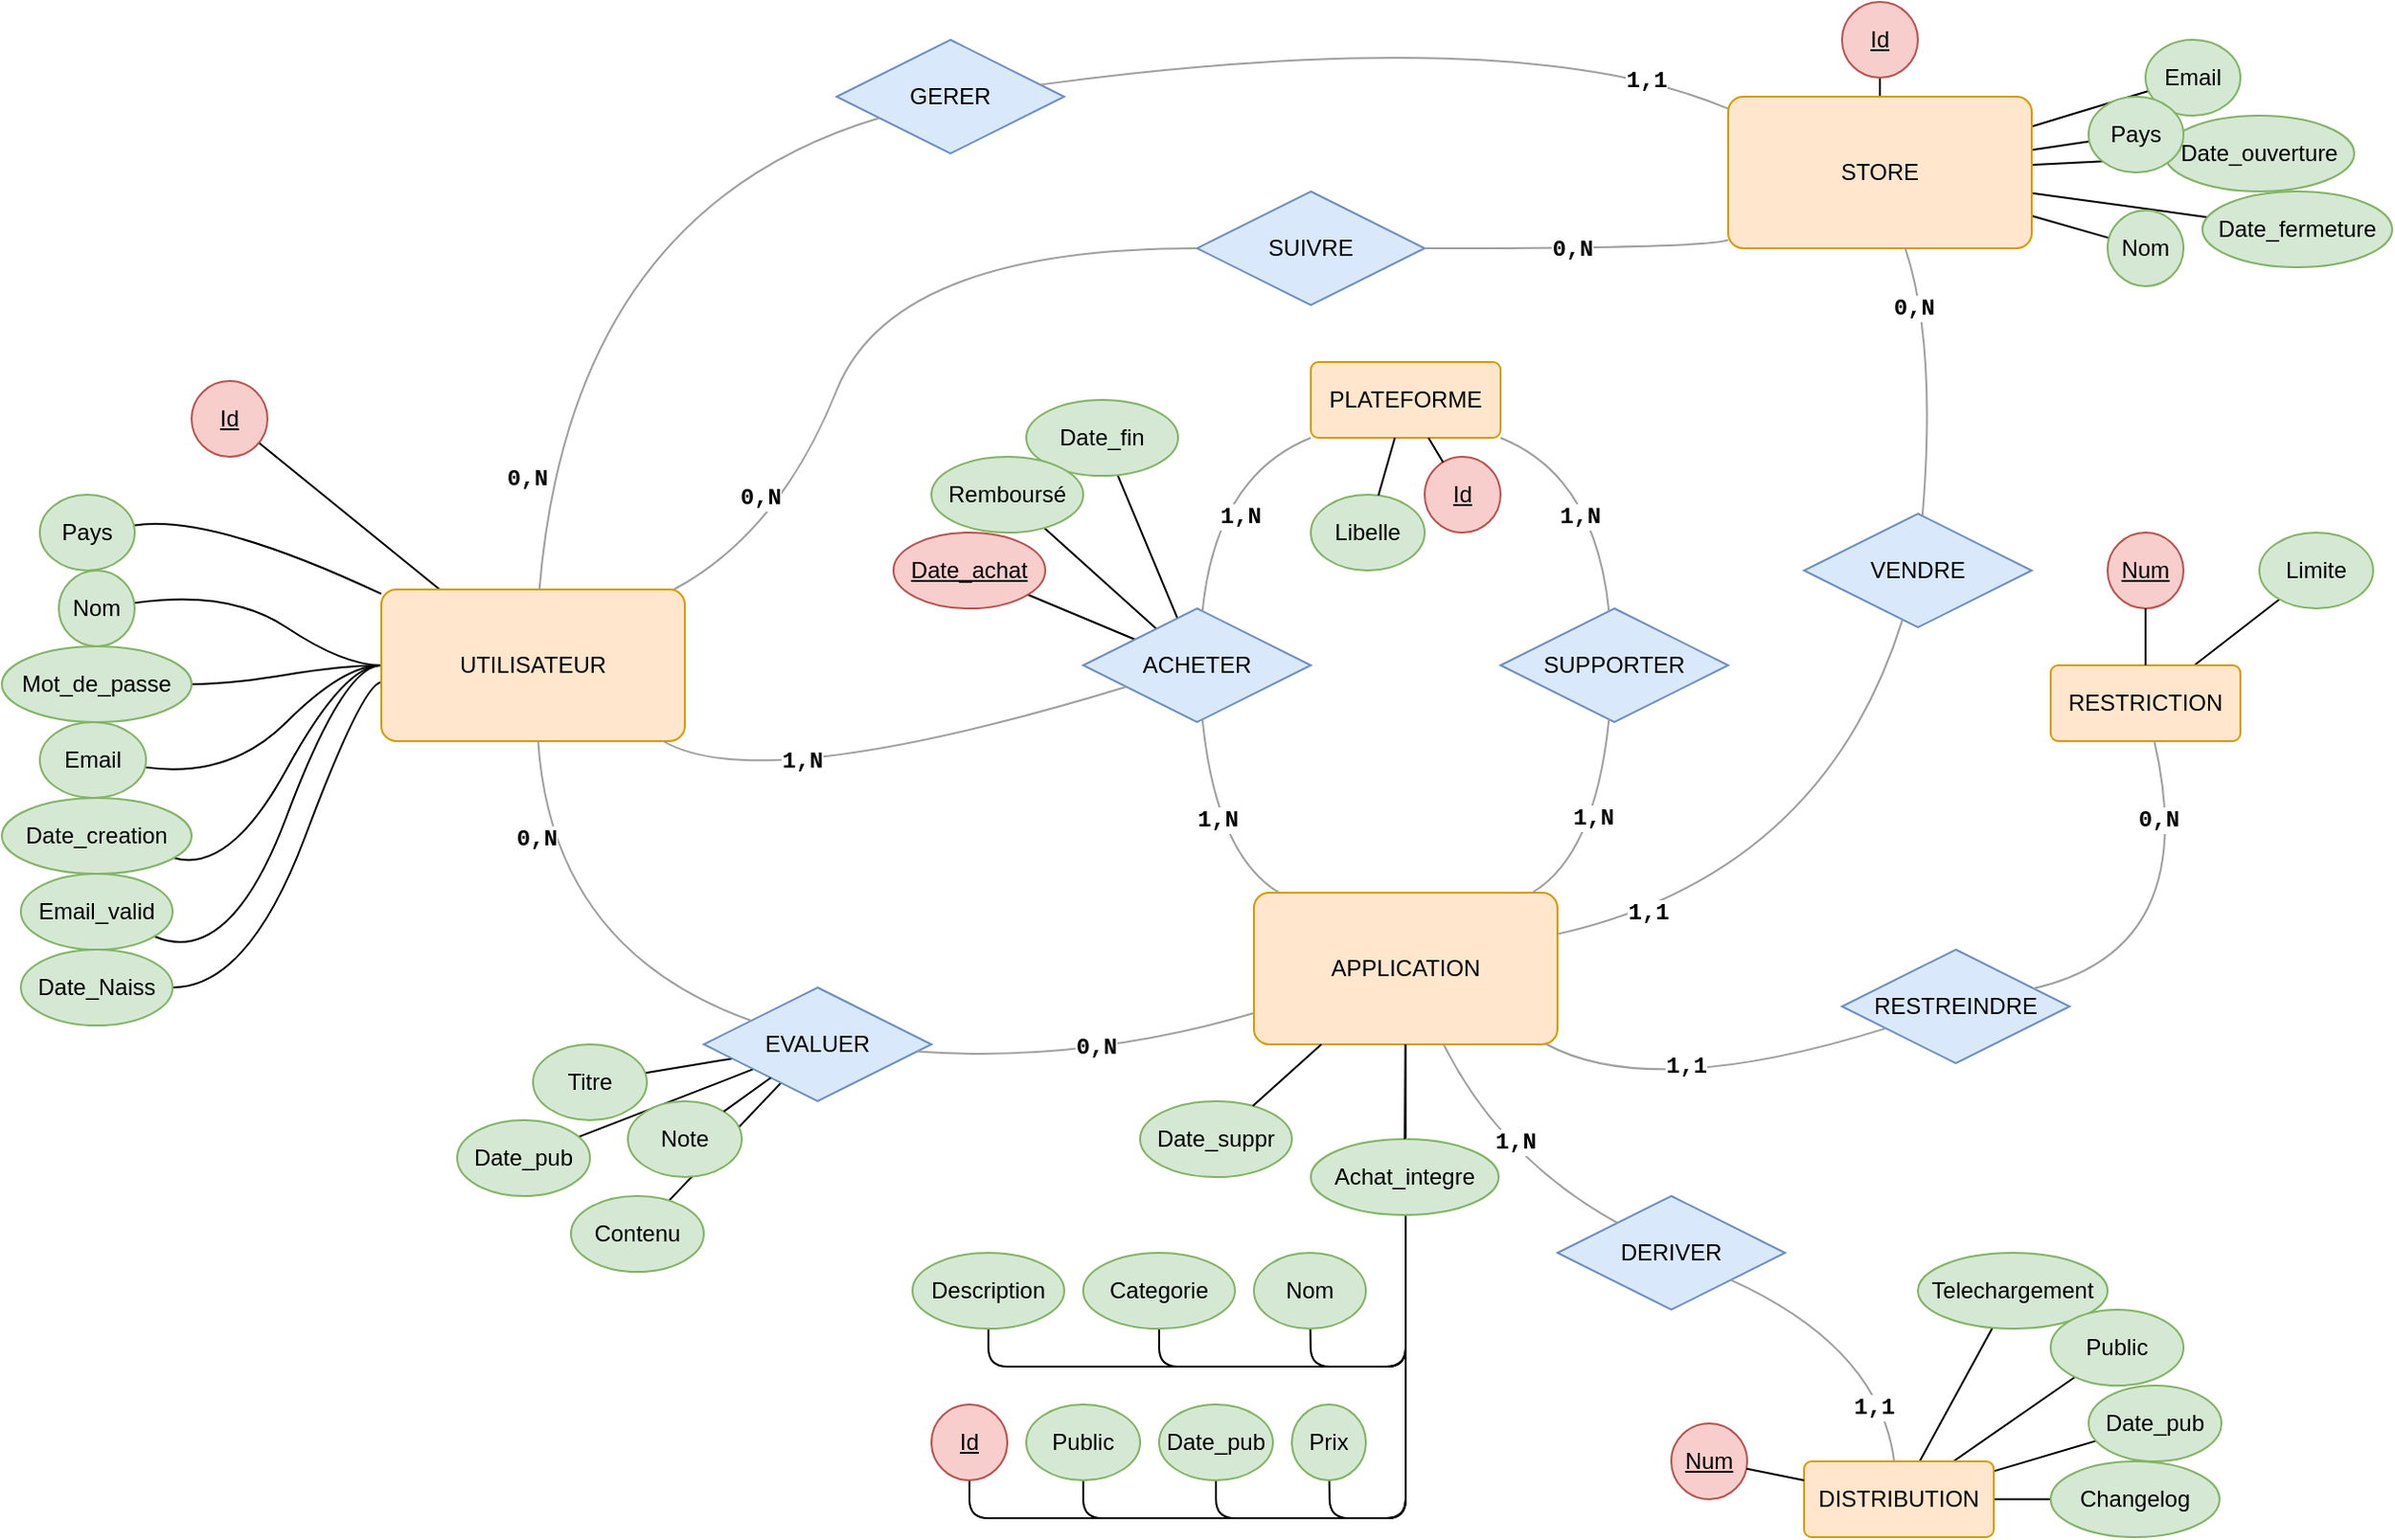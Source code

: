 <mxfile version="28.2.7">
  <diagram name="Page-1" id="Cf1B2uxMH5idXC2Jj14v">
    <mxGraphModel dx="1385" dy="749" grid="1" gridSize="10" guides="0" tooltips="1" connect="0" arrows="0" fold="1" page="0" pageScale="1" pageWidth="827" pageHeight="1169" math="0" shadow="0">
      <root>
        <mxCell id="0" />
        <mxCell id="1" parent="0" />
        <mxCell id="liUO_F4oBD4H03ieUG7E-12" value="" style="endArrow=none;html=1;rounded=0;" parent="1" source="liUO_F4oBD4H03ieUG7E-11" target="liUO_F4oBD4H03ieUG7E-4" edge="1">
          <mxGeometry relative="1" as="geometry">
            <mxPoint x="270" y="410" as="sourcePoint" />
            <mxPoint x="270" y="450" as="targetPoint" />
          </mxGeometry>
        </mxCell>
        <mxCell id="liUO_F4oBD4H03ieUG7E-25" value="" style="endArrow=none;html=1;rounded=0;" parent="1" source="liUO_F4oBD4H03ieUG7E-24" target="liUO_F4oBD4H03ieUG7E-4" edge="1">
          <mxGeometry relative="1" as="geometry">
            <mxPoint x="528" y="470" as="sourcePoint" />
            <mxPoint x="550" y="525" as="targetPoint" />
          </mxGeometry>
        </mxCell>
        <mxCell id="liUO_F4oBD4H03ieUG7E-23" value="" style="endArrow=none;html=1;rounded=0;" parent="1" source="liUO_F4oBD4H03ieUG7E-22" target="liUO_F4oBD4H03ieUG7E-4" edge="1">
          <mxGeometry relative="1" as="geometry">
            <mxPoint x="528" y="470" as="sourcePoint" />
            <mxPoint x="550" y="525" as="targetPoint" />
          </mxGeometry>
        </mxCell>
        <mxCell id="6LfvCYVVnlGgEy9jYVhA-154" value="" style="endArrow=none;html=1;rounded=0;" parent="1" source="6LfvCYVVnlGgEy9jYVhA-92" target="6LfvCYVVnlGgEy9jYVhA-46" edge="1">
          <mxGeometry relative="1" as="geometry">
            <mxPoint x="140" y="1230" as="sourcePoint" />
            <mxPoint x="355.405" y="1152.703" as="targetPoint" />
          </mxGeometry>
        </mxCell>
        <mxCell id="6LfvCYVVnlGgEy9jYVhA-155" value="" style="endArrow=none;html=1;rounded=0;" parent="1" source="6LfvCYVVnlGgEy9jYVhA-91" target="6LfvCYVVnlGgEy9jYVhA-46" edge="1">
          <mxGeometry relative="1" as="geometry">
            <mxPoint x="240" y="1290" as="sourcePoint" />
            <mxPoint x="337.273" y="1116.364" as="targetPoint" />
          </mxGeometry>
        </mxCell>
        <mxCell id="ugGIZUSeqHRoEnQqaeYx-22" value="" style="endArrow=none;html=1;rounded=0;" parent="1" source="6LfvCYVVnlGgEy9jYVhA-110" target="6LfvCYVVnlGgEy9jYVhA-46" edge="1">
          <mxGeometry relative="1" as="geometry">
            <mxPoint x="286" y="1099" as="sourcePoint" />
            <mxPoint x="350" y="1122" as="targetPoint" />
          </mxGeometry>
        </mxCell>
        <mxCell id="6LfvCYVVnlGgEy9jYVhA-3" value="" style="endArrow=none;html=1;rounded=1;curved=0;jumpStyle=none;jumpSize=6;endFill=0;startSize=6;arcSize=20;fixDash=0;ignoreEdge=0;noJump=0;" parent="1" source="6LfvCYVVnlGgEy9jYVhA-95" target="6LfvCYVVnlGgEy9jYVhA-38" edge="1">
          <mxGeometry relative="1" as="geometry">
            <mxPoint x="794" y="810" as="sourcePoint" />
            <mxPoint x="794" y="770" as="targetPoint" />
            <Array as="points">
              <mxPoint x="730" y="870" />
              <mxPoint x="780" y="870" />
            </Array>
          </mxGeometry>
        </mxCell>
        <mxCell id="6LfvCYVVnlGgEy9jYVhA-4" value="" style="endArrow=none;html=1;rounded=1;curved=0;jumpStyle=none;jumpSize=6;endFill=0;startSize=6;arcSize=20;fixDash=0;ignoreEdge=0;noJump=0;" parent="1" source="6LfvCYVVnlGgEy9jYVhA-117" target="6LfvCYVVnlGgEy9jYVhA-38" edge="1">
          <mxGeometry relative="1" as="geometry">
            <mxPoint x="806" y="881" as="sourcePoint" />
            <mxPoint x="792" y="690" as="targetPoint" />
            <Array as="points">
              <mxPoint x="740" y="950" />
              <mxPoint x="780" y="950" />
            </Array>
          </mxGeometry>
        </mxCell>
        <mxCell id="6LfvCYVVnlGgEy9jYVhA-5" value="" style="endArrow=none;html=1;rounded=1;curved=0;jumpStyle=none;jumpSize=6;endFill=0;startSize=6;arcSize=20;fixDash=0;ignoreEdge=0;noJump=0;" parent="1" source="6LfvCYVVnlGgEy9jYVhA-135" target="6LfvCYVVnlGgEy9jYVhA-38" edge="1">
          <mxGeometry relative="1" as="geometry">
            <mxPoint x="806" y="881" as="sourcePoint" />
            <mxPoint x="792" y="690" as="targetPoint" />
            <Array as="points">
              <mxPoint x="610" y="950" />
              <mxPoint x="780" y="950" />
            </Array>
          </mxGeometry>
        </mxCell>
        <mxCell id="6LfvCYVVnlGgEy9jYVhA-6" value="" style="endArrow=none;html=1;rounded=0;" parent="1" source="6LfvCYVVnlGgEy9jYVhA-136" target="6LfvCYVVnlGgEy9jYVhA-39" edge="1">
          <mxGeometry relative="1" as="geometry">
            <mxPoint x="1192" y="1068" as="sourcePoint" />
            <mxPoint x="1170" y="867" as="targetPoint" />
          </mxGeometry>
        </mxCell>
        <mxCell id="6LfvCYVVnlGgEy9jYVhA-7" value="" style="endArrow=none;html=1;rounded=0;" parent="1" source="6LfvCYVVnlGgEy9jYVhA-39" target="6LfvCYVVnlGgEy9jYVhA-96" edge="1">
          <mxGeometry relative="1" as="geometry">
            <mxPoint x="1157" y="1032" as="sourcePoint" />
            <mxPoint x="1125" y="990" as="targetPoint" />
          </mxGeometry>
        </mxCell>
        <mxCell id="6LfvCYVVnlGgEy9jYVhA-8" value="" style="endArrow=none;html=1;rounded=0;" parent="1" source="6LfvCYVVnlGgEy9jYVhA-119" target="6LfvCYVVnlGgEy9jYVhA-39" edge="1">
          <mxGeometry relative="1" as="geometry">
            <mxPoint x="1167" y="1042" as="sourcePoint" />
            <mxPoint x="1190" y="970" as="targetPoint" />
          </mxGeometry>
        </mxCell>
        <mxCell id="6LfvCYVVnlGgEy9jYVhA-9" value="" style="endArrow=none;html=1;rounded=0;" parent="1" source="6LfvCYVVnlGgEy9jYVhA-120" target="6LfvCYVVnlGgEy9jYVhA-39" edge="1">
          <mxGeometry relative="1" as="geometry">
            <mxPoint x="1177" y="1052" as="sourcePoint" />
            <mxPoint x="1145" y="1010" as="targetPoint" />
          </mxGeometry>
        </mxCell>
        <mxCell id="NophZvgr_kz26QtJClg3-10" value="" style="endArrow=none;html=1;rounded=0;" parent="1" source="NophZvgr_kz26QtJClg3-9" target="NophZvgr_kz26QtJClg3-1" edge="1">
          <mxGeometry relative="1" as="geometry">
            <mxPoint x="1153" y="643" as="sourcePoint" />
            <mxPoint x="1132" y="630" as="targetPoint" />
          </mxGeometry>
        </mxCell>
        <mxCell id="6LfvCYVVnlGgEy9jYVhA-10" value="" style="endArrow=none;html=1;rounded=1;curved=0;jumpStyle=none;jumpSize=6;endFill=0;startSize=6;arcSize=20;fixDash=0;ignoreEdge=0;noJump=0;" parent="1" source="6LfvCYVVnlGgEy9jYVhA-137" target="6LfvCYVVnlGgEy9jYVhA-38" edge="1">
          <mxGeometry relative="1" as="geometry">
            <mxPoint x="816" y="891" as="sourcePoint" />
            <mxPoint x="802" y="700" as="targetPoint" />
            <Array as="points">
              <mxPoint x="650" y="870" />
              <mxPoint x="780" y="870" />
            </Array>
          </mxGeometry>
        </mxCell>
        <mxCell id="6LfvCYVVnlGgEy9jYVhA-11" value="" style="endArrow=none;html=1;rounded=1;curved=0;jumpStyle=none;jumpSize=6;endFill=0;startSize=6;arcSize=20;fixDash=0;ignoreEdge=0;noJump=0;" parent="1" source="6LfvCYVVnlGgEy9jYVhA-121" target="6LfvCYVVnlGgEy9jYVhA-38" edge="1">
          <mxGeometry relative="1" as="geometry">
            <mxPoint x="727" y="896" as="sourcePoint" />
            <mxPoint x="784" y="690" as="targetPoint" />
            <Array as="points">
              <mxPoint x="680" y="950" />
              <mxPoint x="780" y="950" />
            </Array>
          </mxGeometry>
        </mxCell>
        <mxCell id="6LfvCYVVnlGgEy9jYVhA-12" value="" style="endArrow=none;html=1;rounded=0;curved=1;" parent="1" source="6LfvCYVVnlGgEy9jYVhA-108" target="6LfvCYVVnlGgEy9jYVhA-30" edge="1">
          <mxGeometry relative="1" as="geometry">
            <mxPoint x="160" y="690" as="sourcePoint" />
            <mxPoint x="230" y="400" as="targetPoint" />
            <Array as="points">
              <mxPoint x="160" y="660" />
              <mxPoint x="220" y="500" />
            </Array>
          </mxGeometry>
        </mxCell>
        <mxCell id="NophZvgr_kz26QtJClg3-12" value="" style="endArrow=none;html=1;rounded=0;curved=1;" parent="1" source="NophZvgr_kz26QtJClg3-11" target="6LfvCYVVnlGgEy9jYVhA-30" edge="1">
          <mxGeometry relative="1" as="geometry">
            <mxPoint x="130" y="653" as="sourcePoint" />
            <mxPoint x="250" y="510" as="targetPoint" />
            <Array as="points">
              <mxPoint x="170" y="670" />
              <mxPoint x="230" y="510" />
            </Array>
          </mxGeometry>
        </mxCell>
        <mxCell id="6LfvCYVVnlGgEy9jYVhA-13" value="" style="endArrow=none;html=1;rounded=0;curved=1;" parent="1" source="6LfvCYVVnlGgEy9jYVhA-97" target="6LfvCYVVnlGgEy9jYVhA-30" edge="1">
          <mxGeometry relative="1" as="geometry">
            <mxPoint x="185" y="613" as="sourcePoint" />
            <mxPoint x="302" y="530" as="targetPoint" />
            <Array as="points">
              <mxPoint x="160" y="560" />
              <mxPoint x="220" y="500" />
            </Array>
          </mxGeometry>
        </mxCell>
        <mxCell id="6LfvCYVVnlGgEy9jYVhA-14" value="" style="endArrow=none;html=1;rounded=0;curved=1;" parent="1" source="6LfvCYVVnlGgEy9jYVhA-106" target="6LfvCYVVnlGgEy9jYVhA-30" edge="1">
          <mxGeometry relative="1" as="geometry">
            <mxPoint x="152" y="527" as="sourcePoint" />
            <mxPoint x="280" y="515" as="targetPoint" />
            <Array as="points">
              <mxPoint x="160" y="610" />
              <mxPoint x="220" y="500" />
            </Array>
          </mxGeometry>
        </mxCell>
        <mxCell id="6LfvCYVVnlGgEy9jYVhA-15" value="" style="endArrow=none;html=1;rounded=0;curved=1;" parent="1" source="6LfvCYVVnlGgEy9jYVhA-115" target="6LfvCYVVnlGgEy9jYVhA-30" edge="1">
          <mxGeometry relative="1" as="geometry">
            <mxPoint x="151" y="568" as="sourcePoint" />
            <mxPoint x="280" y="526" as="targetPoint" />
            <Array as="points">
              <mxPoint x="160" y="460" />
              <mxPoint x="220" y="500" />
            </Array>
          </mxGeometry>
        </mxCell>
        <mxCell id="6LfvCYVVnlGgEy9jYVhA-16" value="" style="endArrow=none;html=1;rounded=0;" parent="1" source="6LfvCYVVnlGgEy9jYVhA-88" target="6LfvCYVVnlGgEy9jYVhA-30" edge="1">
          <mxGeometry relative="1" as="geometry">
            <mxPoint x="55" y="548" as="sourcePoint" />
            <mxPoint x="280" y="517" as="targetPoint" />
          </mxGeometry>
        </mxCell>
        <mxCell id="6LfvCYVVnlGgEy9jYVhA-17" value="" style="endArrow=none;html=1;rounded=0;curved=1;" parent="1" source="6LfvCYVVnlGgEy9jYVhA-113" target="6LfvCYVVnlGgEy9jYVhA-30" edge="1">
          <mxGeometry relative="1" as="geometry">
            <mxPoint x="20" y="486" as="sourcePoint" />
            <mxPoint x="280" y="506" as="targetPoint" />
            <Array as="points">
              <mxPoint x="160" y="510" />
              <mxPoint x="220" y="500" />
            </Array>
          </mxGeometry>
        </mxCell>
        <mxCell id="6LfvCYVVnlGgEy9jYVhA-18" value="" style="endArrow=none;html=1;rounded=1;curved=0;jumpStyle=none;jumpSize=6;endFill=0;startSize=6;arcSize=20;fixDash=0;ignoreEdge=0;noJump=0;" parent="1" source="6LfvCYVVnlGgEy9jYVhA-118" target="6LfvCYVVnlGgEy9jYVhA-38" edge="1">
          <mxGeometry relative="1" as="geometry">
            <mxPoint x="826" y="901" as="sourcePoint" />
            <mxPoint x="812" y="710" as="targetPoint" />
            <Array as="points">
              <mxPoint x="560" y="870" />
              <mxPoint x="780" y="870" />
            </Array>
          </mxGeometry>
        </mxCell>
        <mxCell id="6LfvCYVVnlGgEy9jYVhA-19" value="" style="endArrow=none;html=1;rounded=0;curved=1;" parent="1" source="6LfvCYVVnlGgEy9jYVhA-107" target="6LfvCYVVnlGgEy9jYVhA-33" edge="1">
          <mxGeometry relative="1" as="geometry">
            <mxPoint x="1304" y="291" as="sourcePoint" />
            <mxPoint x="1204" y="90" as="targetPoint" />
            <Array as="points" />
          </mxGeometry>
        </mxCell>
        <mxCell id="4NicJRQf9C4Mv24ThAit-7" value="" style="endArrow=none;html=1;rounded=0;curved=1;" parent="1" source="4NicJRQf9C4Mv24ThAit-6" target="6LfvCYVVnlGgEy9jYVhA-33" edge="1">
          <mxGeometry relative="1" as="geometry">
            <mxPoint x="1308" y="159" as="sourcePoint" />
            <mxPoint x="1120" y="213" as="targetPoint" />
            <Array as="points" />
          </mxGeometry>
        </mxCell>
        <mxCell id="6LfvCYVVnlGgEy9jYVhA-20" value="" style="endArrow=none;html=1;rounded=0;curved=1;" parent="1" source="6LfvCYVVnlGgEy9jYVhA-105" target="6LfvCYVVnlGgEy9jYVhA-33" edge="1">
          <mxGeometry relative="1" as="geometry">
            <mxPoint x="1335" y="118" as="sourcePoint" />
            <mxPoint x="1206" y="190" as="targetPoint" />
            <Array as="points" />
          </mxGeometry>
        </mxCell>
        <mxCell id="6LfvCYVVnlGgEy9jYVhA-21" value="" style="endArrow=none;html=1;rounded=0;" parent="1" source="6LfvCYVVnlGgEy9jYVhA-89" target="6LfvCYVVnlGgEy9jYVhA-33" edge="1">
          <mxGeometry relative="1" as="geometry">
            <mxPoint x="1481" y="155" as="sourcePoint" />
            <mxPoint x="1220" y="201" as="targetPoint" />
            <Array as="points" />
          </mxGeometry>
        </mxCell>
        <mxCell id="6LfvCYVVnlGgEy9jYVhA-23" value="" style="endArrow=none;html=1;rounded=0;curved=1;" parent="1" source="6LfvCYVVnlGgEy9jYVhA-109" target="6LfvCYVVnlGgEy9jYVhA-33" edge="1">
          <mxGeometry relative="1" as="geometry">
            <mxPoint x="1411" y="81" as="sourcePoint" />
            <mxPoint x="1208" y="190" as="targetPoint" />
            <Array as="points" />
          </mxGeometry>
        </mxCell>
        <mxCell id="YA5bh7jCo388oVsyYgmg-2" value="" style="endArrow=none;html=1;rounded=0;curved=1;" parent="1" source="YA5bh7jCo388oVsyYgmg-1" target="6LfvCYVVnlGgEy9jYVhA-30" edge="1">
          <mxGeometry relative="1" as="geometry">
            <mxPoint x="191" y="521" as="sourcePoint" />
            <mxPoint x="-80" y="640" as="targetPoint" />
            <Array as="points">
              <mxPoint x="150" y="420" />
            </Array>
          </mxGeometry>
        </mxCell>
        <mxCell id="6LfvCYVVnlGgEy9jYVhA-27" value="" style="endArrow=none;html=1;rounded=0;curved=1;" parent="1" source="6LfvCYVVnlGgEy9jYVhA-116" target="6LfvCYVVnlGgEy9jYVhA-33" edge="1">
          <mxGeometry relative="1" as="geometry">
            <mxPoint x="1465" y="101" as="sourcePoint" />
            <mxPoint x="1220" y="192" as="targetPoint" />
            <Array as="points" />
          </mxGeometry>
        </mxCell>
        <mxCell id="6LfvCYVVnlGgEy9jYVhA-29" value="" style="endArrow=none;html=1;rounded=1;curved=0;jumpStyle=none;jumpSize=6;endFill=0;startSize=6;arcSize=20;fixDash=0;ignoreEdge=0;noJump=0;" parent="1" source="6LfvCYVVnlGgEy9jYVhA-122" target="6LfvCYVVnlGgEy9jYVhA-38" edge="1">
          <mxGeometry relative="1" as="geometry">
            <mxPoint x="882" y="890" as="sourcePoint" />
            <mxPoint x="798" y="690" as="targetPoint" />
            <Array as="points">
              <mxPoint x="550" y="950" />
              <mxPoint x="780" y="950" />
            </Array>
          </mxGeometry>
        </mxCell>
        <mxCell id="6LfvCYVVnlGgEy9jYVhA-30" value="UTILISATEUR" style="rounded=1;arcSize=10;whiteSpace=wrap;html=1;align=center;fillColor=#ffe6cc;strokeColor=#d79b00;" parent="1" vertex="1">
          <mxGeometry x="240" y="460" width="160" height="80" as="geometry" />
        </mxCell>
        <mxCell id="6LfvCYVVnlGgEy9jYVhA-33" value="STORE" style="rounded=1;arcSize=10;whiteSpace=wrap;html=1;align=center;fillColor=#ffe6cc;strokeColor=#d79b00;" parent="1" vertex="1">
          <mxGeometry x="950" y="200" width="160" height="80" as="geometry" />
        </mxCell>
        <mxCell id="6LfvCYVVnlGgEy9jYVhA-36" value="PLATEFORME" style="rounded=1;arcSize=10;whiteSpace=wrap;html=1;align=center;fillColor=#ffe6cc;strokeColor=#d79b00;" parent="1" vertex="1">
          <mxGeometry x="730" y="340" width="100" height="40" as="geometry" />
        </mxCell>
        <mxCell id="6LfvCYVVnlGgEy9jYVhA-38" value="APPLICATION" style="rounded=1;arcSize=10;whiteSpace=wrap;html=1;align=center;fillColor=#ffe6cc;strokeColor=#d79b00;" parent="1" vertex="1">
          <mxGeometry x="700" y="620" width="160" height="80" as="geometry" />
        </mxCell>
        <mxCell id="6LfvCYVVnlGgEy9jYVhA-39" value="DISTRIBUTION" style="rounded=1;arcSize=10;whiteSpace=wrap;html=1;align=center;fillColor=#ffe6cc;strokeColor=#d79b00;" parent="1" vertex="1">
          <mxGeometry x="990" y="920" width="100" height="40" as="geometry" />
        </mxCell>
        <mxCell id="NophZvgr_kz26QtJClg3-1" value="RESTRICTION" style="rounded=1;arcSize=10;whiteSpace=wrap;html=1;align=center;fillColor=#ffe6cc;strokeColor=#d79b00;" parent="1" vertex="1">
          <mxGeometry x="1120" y="500" width="100" height="40" as="geometry" />
        </mxCell>
        <mxCell id="6LfvCYVVnlGgEy9jYVhA-41" value="VENDRE" style="shape=rhombus;perimeter=rhombusPerimeter;whiteSpace=wrap;html=1;align=center;fillColor=#dae8fc;strokeColor=#6c8ebf;" parent="1" vertex="1">
          <mxGeometry x="990" y="420" width="120" height="60" as="geometry" />
        </mxCell>
        <mxCell id="6LfvCYVVnlGgEy9jYVhA-42" value="SUPPORTER" style="shape=rhombus;perimeter=rhombusPerimeter;whiteSpace=wrap;html=1;align=center;fillColor=#dae8fc;strokeColor=#6c8ebf;" parent="1" vertex="1">
          <mxGeometry x="830" y="470" width="120" height="60" as="geometry" />
        </mxCell>
        <mxCell id="liUO_F4oBD4H03ieUG7E-4" value="ACHETER" style="shape=rhombus;perimeter=rhombusPerimeter;whiteSpace=wrap;html=1;align=center;fillColor=#dae8fc;strokeColor=#6c8ebf;" parent="1" vertex="1">
          <mxGeometry x="610" y="470" width="120" height="60" as="geometry" />
        </mxCell>
        <mxCell id="6LfvCYVVnlGgEy9jYVhA-45" value="DERIVER" style="shape=rhombus;perimeter=rhombusPerimeter;whiteSpace=wrap;html=1;align=center;fillColor=#dae8fc;strokeColor=#6c8ebf;" parent="1" vertex="1">
          <mxGeometry x="860" y="780" width="120" height="60" as="geometry" />
        </mxCell>
        <mxCell id="NophZvgr_kz26QtJClg3-4" value="RESTREINDRE" style="shape=rhombus;perimeter=rhombusPerimeter;whiteSpace=wrap;html=1;align=center;fillColor=#dae8fc;strokeColor=#6c8ebf;" parent="1" vertex="1">
          <mxGeometry x="1010" y="650" width="120" height="60" as="geometry" />
        </mxCell>
        <mxCell id="6LfvCYVVnlGgEy9jYVhA-46" value="EVALUER" style="shape=rhombus;perimeter=rhombusPerimeter;whiteSpace=wrap;html=1;align=center;fillColor=#dae8fc;strokeColor=#6c8ebf;" parent="1" vertex="1">
          <mxGeometry x="410" y="670" width="120" height="60" as="geometry" />
        </mxCell>
        <mxCell id="6LfvCYVVnlGgEy9jYVhA-47" value="GERER" style="shape=rhombus;perimeter=rhombusPerimeter;whiteSpace=wrap;html=1;align=center;fillColor=#dae8fc;strokeColor=#6c8ebf;" parent="1" vertex="1">
          <mxGeometry x="480" y="170" width="120" height="60" as="geometry" />
        </mxCell>
        <mxCell id="4NicJRQf9C4Mv24ThAit-8" value="SUIVRE" style="shape=rhombus;perimeter=rhombusPerimeter;whiteSpace=wrap;html=1;align=center;fillColor=#dae8fc;strokeColor=#6c8ebf;" parent="1" vertex="1">
          <mxGeometry x="670" y="250" width="120" height="60" as="geometry" />
        </mxCell>
        <mxCell id="6LfvCYVVnlGgEy9jYVhA-57" value="" style="endArrow=none;html=1;rounded=0;fontSize=12;startSize=8;endSize=8;curved=1;strokeColor=light-dark(#9F9F9F,#EDEDED);" parent="1" source="6LfvCYVVnlGgEy9jYVhA-47" target="6LfvCYVVnlGgEy9jYVhA-33" edge="1">
          <mxGeometry relative="1" as="geometry">
            <mxPoint x="1780" y="690" as="sourcePoint" />
            <mxPoint x="1830" y="540" as="targetPoint" />
            <Array as="points">
              <mxPoint x="840" y="160" />
            </Array>
          </mxGeometry>
        </mxCell>
        <mxCell id="6LfvCYVVnlGgEy9jYVhA-58" value="1,1" style="resizable=0;whiteSpace=wrap;align=right;verticalAlign=bottom;fontFamily=Courier New;fontStyle=1;labelBorderColor=none;html=1;labelBackgroundColor=default;spacingTop=0;spacing=2;textShadow=0;" parent="6LfvCYVVnlGgEy9jYVhA-57" connectable="0" vertex="1">
          <mxGeometry x="1" relative="1" as="geometry">
            <mxPoint x="-30" y="-6" as="offset" />
          </mxGeometry>
        </mxCell>
        <mxCell id="ugGIZUSeqHRoEnQqaeYx-12" value="" style="endArrow=none;html=1;rounded=0;fontSize=12;startSize=8;endSize=8;curved=1;strokeColor=light-dark(#9F9F9F,#EDEDED);" parent="1" source="6LfvCYVVnlGgEy9jYVhA-47" target="6LfvCYVVnlGgEy9jYVhA-30" edge="1">
          <mxGeometry relative="1" as="geometry">
            <mxPoint x="846" y="212" as="sourcePoint" />
            <mxPoint x="1165" y="650" as="targetPoint" />
            <Array as="points">
              <mxPoint x="340" y="260" />
            </Array>
          </mxGeometry>
        </mxCell>
        <mxCell id="ugGIZUSeqHRoEnQqaeYx-13" value="0,N" style="resizable=0;whiteSpace=wrap;align=right;verticalAlign=bottom;fontFamily=Courier New;fontStyle=1;labelBorderColor=none;html=1;labelBackgroundColor=default;spacingTop=0;spacing=2;textShadow=0;" parent="ugGIZUSeqHRoEnQqaeYx-12" connectable="0" vertex="1">
          <mxGeometry x="1" relative="1" as="geometry">
            <mxPoint x="6" y="-50" as="offset" />
          </mxGeometry>
        </mxCell>
        <mxCell id="4NicJRQf9C4Mv24ThAit-9" value="" style="endArrow=none;html=1;rounded=0;fontSize=12;startSize=8;endSize=8;curved=1;strokeColor=light-dark(#9F9F9F,#EDEDED);" parent="1" source="4NicJRQf9C4Mv24ThAit-8" target="6LfvCYVVnlGgEy9jYVhA-30" edge="1">
          <mxGeometry relative="1" as="geometry">
            <mxPoint x="624" y="122" as="sourcePoint" />
            <mxPoint x="331" y="490" as="targetPoint" />
            <Array as="points">
              <mxPoint x="510" y="280" />
              <mxPoint x="450" y="430" />
            </Array>
          </mxGeometry>
        </mxCell>
        <mxCell id="4NicJRQf9C4Mv24ThAit-10" value="0,N" style="resizable=0;whiteSpace=wrap;align=right;verticalAlign=bottom;fontFamily=Courier New;fontStyle=1;labelBorderColor=none;html=1;labelBackgroundColor=default;spacingTop=0;spacing=2;textShadow=0;" parent="4NicJRQf9C4Mv24ThAit-9" connectable="0" vertex="1">
          <mxGeometry x="1" relative="1" as="geometry">
            <mxPoint x="58" y="-40" as="offset" />
          </mxGeometry>
        </mxCell>
        <mxCell id="4NicJRQf9C4Mv24ThAit-11" value="" style="endArrow=none;html=1;rounded=0;fontSize=12;startSize=8;endSize=8;curved=1;strokeColor=light-dark(#9F9F9F,#EDEDED);" parent="1" source="4NicJRQf9C4Mv24ThAit-8" target="6LfvCYVVnlGgEy9jYVhA-33" edge="1">
          <mxGeometry relative="1" as="geometry">
            <mxPoint x="657" y="218" as="sourcePoint" />
            <mxPoint x="352" y="490" as="targetPoint" />
            <Array as="points">
              <mxPoint x="940" y="280" />
            </Array>
          </mxGeometry>
        </mxCell>
        <mxCell id="4NicJRQf9C4Mv24ThAit-12" value="0,N" style="resizable=0;whiteSpace=wrap;align=right;verticalAlign=bottom;fontFamily=Courier New;fontStyle=1;labelBorderColor=none;html=1;labelBackgroundColor=default;spacingTop=0;spacing=2;textShadow=0;" parent="4NicJRQf9C4Mv24ThAit-11" connectable="0" vertex="1">
          <mxGeometry x="1" relative="1" as="geometry">
            <mxPoint x="-70" y="14" as="offset" />
          </mxGeometry>
        </mxCell>
        <mxCell id="6LfvCYVVnlGgEy9jYVhA-65" value="" style="endArrow=none;html=1;rounded=0;fontSize=12;startSize=8;endSize=8;curved=1;strokeColor=light-dark(#9F9F9F,#EDEDED);" parent="1" source="6LfvCYVVnlGgEy9jYVhA-42" target="6LfvCYVVnlGgEy9jYVhA-36" edge="1">
          <mxGeometry relative="1" as="geometry">
            <mxPoint x="1100" y="520" as="sourcePoint" />
            <mxPoint x="1100" y="600" as="targetPoint" />
            <Array as="points">
              <mxPoint x="880" y="400" />
            </Array>
          </mxGeometry>
        </mxCell>
        <mxCell id="6LfvCYVVnlGgEy9jYVhA-66" value="1,N" style="resizable=0;whiteSpace=wrap;align=right;verticalAlign=bottom;fontFamily=Courier New;fontStyle=1;labelBorderColor=none;html=1;labelBackgroundColor=default;spacingTop=0;spacing=2;textShadow=0;" parent="6LfvCYVVnlGgEy9jYVhA-65" connectable="0" vertex="1">
          <mxGeometry x="1" relative="1" as="geometry">
            <mxPoint x="54" y="50" as="offset" />
          </mxGeometry>
        </mxCell>
        <mxCell id="liUO_F4oBD4H03ieUG7E-5" value="" style="endArrow=none;html=1;rounded=0;fontSize=12;startSize=8;endSize=8;curved=1;strokeColor=light-dark(#9F9F9F,#EDEDED);" parent="1" source="liUO_F4oBD4H03ieUG7E-4" target="6LfvCYVVnlGgEy9jYVhA-30" edge="1">
          <mxGeometry relative="1" as="geometry">
            <mxPoint x="588" y="510" as="sourcePoint" />
            <mxPoint x="460" y="390" as="targetPoint" />
            <Array as="points">
              <mxPoint x="440" y="570" />
            </Array>
          </mxGeometry>
        </mxCell>
        <mxCell id="liUO_F4oBD4H03ieUG7E-6" value="&lt;div&gt;1,N&lt;/div&gt;" style="resizable=0;whiteSpace=wrap;align=right;verticalAlign=bottom;fontFamily=Courier New;fontStyle=1;labelBorderColor=none;html=1;labelBackgroundColor=default;spacingTop=0;spacing=2;textShadow=0;" parent="liUO_F4oBD4H03ieUG7E-5" connectable="0" vertex="1">
          <mxGeometry x="1" relative="1" as="geometry">
            <mxPoint x="86" y="20" as="offset" />
          </mxGeometry>
        </mxCell>
        <mxCell id="liUO_F4oBD4H03ieUG7E-7" value="" style="endArrow=none;html=1;rounded=0;fontSize=12;startSize=8;endSize=8;curved=1;strokeColor=light-dark(#9F9F9F,#EDEDED);" parent="1" source="liUO_F4oBD4H03ieUG7E-4" target="6LfvCYVVnlGgEy9jYVhA-36" edge="1">
          <mxGeometry relative="1" as="geometry">
            <mxPoint x="755" y="362" as="sourcePoint" />
            <mxPoint x="380" y="493" as="targetPoint" />
            <Array as="points">
              <mxPoint x="680" y="400" />
            </Array>
          </mxGeometry>
        </mxCell>
        <mxCell id="liUO_F4oBD4H03ieUG7E-8" value="&lt;div&gt;1,N&lt;/div&gt;" style="resizable=0;whiteSpace=wrap;align=right;verticalAlign=bottom;fontFamily=Courier New;fontStyle=1;labelBorderColor=none;html=1;labelBackgroundColor=default;spacingTop=0;spacing=2;textShadow=0;" parent="liUO_F4oBD4H03ieUG7E-7" connectable="0" vertex="1">
          <mxGeometry x="1" relative="1" as="geometry">
            <mxPoint x="-24" y="50" as="offset" />
          </mxGeometry>
        </mxCell>
        <mxCell id="liUO_F4oBD4H03ieUG7E-9" value="" style="endArrow=none;html=1;rounded=0;fontSize=12;startSize=8;endSize=8;curved=1;strokeColor=light-dark(#9F9F9F,#EDEDED);" parent="1" source="liUO_F4oBD4H03ieUG7E-4" target="6LfvCYVVnlGgEy9jYVhA-38" edge="1">
          <mxGeometry relative="1" as="geometry">
            <mxPoint x="770" y="410" as="sourcePoint" />
            <mxPoint x="1100" y="410" as="targetPoint" />
            <Array as="points">
              <mxPoint x="680" y="600" />
            </Array>
          </mxGeometry>
        </mxCell>
        <mxCell id="liUO_F4oBD4H03ieUG7E-10" value="&lt;div&gt;1,N&lt;/div&gt;" style="resizable=0;whiteSpace=wrap;align=right;verticalAlign=bottom;fontFamily=Courier New;fontStyle=1;labelBorderColor=none;html=1;labelBackgroundColor=default;spacingTop=0;spacing=2;textShadow=0;" parent="liUO_F4oBD4H03ieUG7E-9" connectable="0" vertex="1">
          <mxGeometry x="1" relative="1" as="geometry">
            <mxPoint x="-20" y="-29" as="offset" />
          </mxGeometry>
        </mxCell>
        <mxCell id="6LfvCYVVnlGgEy9jYVhA-75" value="" style="endArrow=none;html=1;rounded=0;fontSize=12;startSize=8;endSize=8;curved=1;strokeColor=light-dark(#9F9F9F,#EDEDED);" parent="1" source="6LfvCYVVnlGgEy9jYVhA-46" target="6LfvCYVVnlGgEy9jYVhA-38" edge="1">
          <mxGeometry relative="1" as="geometry">
            <mxPoint x="581.818" y="760.909" as="sourcePoint" />
            <mxPoint x="745" y="692" as="targetPoint" />
            <Array as="points">
              <mxPoint x="610" y="710" />
            </Array>
          </mxGeometry>
        </mxCell>
        <mxCell id="6LfvCYVVnlGgEy9jYVhA-76" value="0,N" style="resizable=0;whiteSpace=wrap;align=right;verticalAlign=bottom;fontFamily=Courier New;fontStyle=1;labelBorderColor=none;html=1;labelBackgroundColor=default;spacingTop=0;spacing=2;textShadow=0;" parent="6LfvCYVVnlGgEy9jYVhA-75" connectable="0" vertex="1">
          <mxGeometry x="1" relative="1" as="geometry">
            <mxPoint x="-70" y="27" as="offset" />
          </mxGeometry>
        </mxCell>
        <mxCell id="6LfvCYVVnlGgEy9jYVhA-77" value="" style="endArrow=none;html=1;rounded=0;fontSize=12;startSize=8;endSize=8;curved=1;strokeColor=light-dark(#9F9F9F,#EDEDED);" parent="1" source="6LfvCYVVnlGgEy9jYVhA-46" target="6LfvCYVVnlGgEy9jYVhA-30" edge="1">
          <mxGeometry relative="1" as="geometry">
            <mxPoint x="320" y="630" as="sourcePoint" />
            <mxPoint x="210" y="529" as="targetPoint" />
            <Array as="points">
              <mxPoint x="330" y="650" />
            </Array>
          </mxGeometry>
        </mxCell>
        <mxCell id="6LfvCYVVnlGgEy9jYVhA-78" value="0,N" style="resizable=0;whiteSpace=wrap;align=right;verticalAlign=bottom;fontFamily=Courier New;fontStyle=1;labelBorderColor=none;html=1;labelBackgroundColor=default;spacingTop=0;spacing=2;textShadow=0;" parent="6LfvCYVVnlGgEy9jYVhA-77" connectable="0" vertex="1">
          <mxGeometry x="1" relative="1" as="geometry">
            <mxPoint x="12" y="60" as="offset" />
          </mxGeometry>
        </mxCell>
        <mxCell id="6LfvCYVVnlGgEy9jYVhA-79" value="" style="endArrow=none;html=1;rounded=0;fontSize=12;startSize=8;endSize=8;curved=1;strokeColor=light-dark(#9F9F9F,#EDEDED);" parent="1" source="6LfvCYVVnlGgEy9jYVhA-41" target="6LfvCYVVnlGgEy9jYVhA-38" edge="1">
          <mxGeometry relative="1" as="geometry">
            <mxPoint x="1041" y="625" as="sourcePoint" />
            <mxPoint x="841" y="625" as="targetPoint" />
            <Array as="points">
              <mxPoint x="1000" y="610" />
            </Array>
          </mxGeometry>
        </mxCell>
        <mxCell id="6LfvCYVVnlGgEy9jYVhA-80" value="1,1" style="resizable=0;whiteSpace=wrap;align=right;verticalAlign=bottom;fontFamily=Courier New;fontStyle=1;labelBorderColor=none;html=1;labelBackgroundColor=default;spacingTop=0;spacing=2;textShadow=0;" parent="6LfvCYVVnlGgEy9jYVhA-79" connectable="0" vertex="1">
          <mxGeometry x="1" relative="1" as="geometry">
            <mxPoint x="60" y="-2" as="offset" />
          </mxGeometry>
        </mxCell>
        <mxCell id="6LfvCYVVnlGgEy9jYVhA-83" value="" style="endArrow=none;html=1;rounded=0;fontSize=12;startSize=8;endSize=8;curved=1;strokeColor=light-dark(#9F9F9F,#EDEDED);" parent="1" source="6LfvCYVVnlGgEy9jYVhA-41" target="6LfvCYVVnlGgEy9jYVhA-33" edge="1">
          <mxGeometry relative="1" as="geometry">
            <mxPoint x="1045" y="400" as="sourcePoint" />
            <mxPoint x="845" y="400" as="targetPoint" />
            <Array as="points">
              <mxPoint x="1060" y="330" />
            </Array>
          </mxGeometry>
        </mxCell>
        <mxCell id="6LfvCYVVnlGgEy9jYVhA-84" value="0,N" style="resizable=0;whiteSpace=wrap;align=right;verticalAlign=bottom;fontFamily=Courier New;fontStyle=1;labelBorderColor=none;html=1;labelBackgroundColor=default;spacingTop=0;spacing=2;textShadow=0;" parent="6LfvCYVVnlGgEy9jYVhA-83" connectable="0" vertex="1">
          <mxGeometry x="1" relative="1" as="geometry">
            <mxPoint x="17" y="40" as="offset" />
          </mxGeometry>
        </mxCell>
        <mxCell id="6LfvCYVVnlGgEy9jYVhA-88" value="Id" style="ellipse;whiteSpace=wrap;html=1;align=center;fontStyle=4;fillColor=#f8cecc;strokeColor=#b85450;" parent="1" vertex="1">
          <mxGeometry x="140" y="350" width="40" height="40" as="geometry" />
        </mxCell>
        <mxCell id="6LfvCYVVnlGgEy9jYVhA-89" value="Id" style="ellipse;whiteSpace=wrap;html=1;align=center;fontStyle=4;fillColor=#f8cecc;strokeColor=#b85450;" parent="1" vertex="1">
          <mxGeometry x="1010" y="150" width="40" height="40" as="geometry" />
        </mxCell>
        <mxCell id="6LfvCYVVnlGgEy9jYVhA-91" value="Titre" style="ellipse;whiteSpace=wrap;html=1;align=center;fillColor=#d5e8d4;strokeColor=#82b366;" parent="1" vertex="1">
          <mxGeometry x="320" y="700" width="60" height="40" as="geometry" />
        </mxCell>
        <mxCell id="6LfvCYVVnlGgEy9jYVhA-92" value="Contenu" style="ellipse;whiteSpace=wrap;html=1;align=center;fillColor=#d5e8d4;strokeColor=#82b366;" parent="1" vertex="1">
          <mxGeometry x="340" y="780" width="70" height="40" as="geometry" />
        </mxCell>
        <mxCell id="6LfvCYVVnlGgEy9jYVhA-93" value="Note" style="ellipse;whiteSpace=wrap;html=1;align=center;fillColor=#d5e8d4;strokeColor=#82b366;" parent="1" vertex="1">
          <mxGeometry x="370" y="730" width="60" height="40" as="geometry" />
        </mxCell>
        <mxCell id="6LfvCYVVnlGgEy9jYVhA-95" value="Nom" style="ellipse;whiteSpace=wrap;html=1;align=center;fillColor=#d5e8d4;strokeColor=#82b366;" parent="1" vertex="1">
          <mxGeometry x="700" y="810" width="59" height="40" as="geometry" />
        </mxCell>
        <mxCell id="6LfvCYVVnlGgEy9jYVhA-96" value="Date_pub" style="ellipse;whiteSpace=wrap;html=1;align=center;fillColor=#d5e8d4;strokeColor=#82b366;" parent="1" vertex="1">
          <mxGeometry x="1140" y="880" width="70" height="40" as="geometry" />
        </mxCell>
        <mxCell id="6LfvCYVVnlGgEy9jYVhA-97" value="Email" style="ellipse;whiteSpace=wrap;html=1;align=center;fillColor=#d5e8d4;strokeColor=#82b366;" parent="1" vertex="1">
          <mxGeometry x="60" y="530" width="56" height="40" as="geometry" />
        </mxCell>
        <mxCell id="liUO_F4oBD4H03ieUG7E-11" value="&lt;div&gt;&lt;u&gt;Date_achat&lt;/u&gt;&lt;/div&gt;" style="ellipse;whiteSpace=wrap;html=1;align=center;fillColor=#f8cecc;strokeColor=#b85450;" parent="1" vertex="1">
          <mxGeometry x="510" y="430" width="80" height="40" as="geometry" />
        </mxCell>
        <mxCell id="liUO_F4oBD4H03ieUG7E-22" value="&lt;div&gt;Date_fin&lt;/div&gt;" style="ellipse;whiteSpace=wrap;html=1;align=center;fillColor=#d5e8d4;strokeColor=#82b366;" parent="1" vertex="1">
          <mxGeometry x="580" y="360" width="80" height="40" as="geometry" />
        </mxCell>
        <mxCell id="liUO_F4oBD4H03ieUG7E-24" value="Remboursé" style="ellipse;whiteSpace=wrap;html=1;align=center;fillColor=#d5e8d4;strokeColor=#82b366;" parent="1" vertex="1">
          <mxGeometry x="530" y="390" width="80" height="40" as="geometry" />
        </mxCell>
        <mxCell id="6LfvCYVVnlGgEy9jYVhA-104" value="Libelle" style="ellipse;whiteSpace=wrap;html=1;align=center;fillColor=#d5e8d4;strokeColor=#82b366;" parent="1" vertex="1">
          <mxGeometry x="730" y="410" width="60" height="40" as="geometry" />
        </mxCell>
        <mxCell id="6LfvCYVVnlGgEy9jYVhA-105" value="Email" style="ellipse;whiteSpace=wrap;html=1;align=center;fillColor=#d5e8d4;strokeColor=#82b366;" parent="1" vertex="1">
          <mxGeometry x="1170" y="170" width="50" height="40" as="geometry" />
        </mxCell>
        <mxCell id="6LfvCYVVnlGgEy9jYVhA-106" value="Date_creation" style="ellipse;whiteSpace=wrap;html=1;align=center;fillColor=#d5e8d4;strokeColor=#82b366;" parent="1" vertex="1">
          <mxGeometry x="40" y="570" width="100" height="40" as="geometry" />
        </mxCell>
        <mxCell id="6LfvCYVVnlGgEy9jYVhA-107" value="Date_ouverture" style="ellipse;whiteSpace=wrap;html=1;align=center;fillColor=#d5e8d4;strokeColor=#82b366;" parent="1" vertex="1">
          <mxGeometry x="1180" y="210" width="100" height="40" as="geometry" />
        </mxCell>
        <mxCell id="4NicJRQf9C4Mv24ThAit-6" value="Date_fermeture" style="ellipse;whiteSpace=wrap;html=1;align=center;fillColor=#d5e8d4;strokeColor=#82b366;" parent="1" vertex="1">
          <mxGeometry x="1200" y="250" width="100" height="40" as="geometry" />
        </mxCell>
        <mxCell id="6LfvCYVVnlGgEy9jYVhA-108" value="Email_valid" style="ellipse;whiteSpace=wrap;html=1;align=center;fillColor=#d5e8d4;strokeColor=#82b366;" parent="1" vertex="1">
          <mxGeometry x="50" y="610" width="80" height="40" as="geometry" />
        </mxCell>
        <mxCell id="NophZvgr_kz26QtJClg3-11" value="Date_Naiss" style="ellipse;whiteSpace=wrap;html=1;align=center;fillColor=#d5e8d4;strokeColor=#82b366;" parent="1" vertex="1">
          <mxGeometry x="50" y="650" width="80" height="40" as="geometry" />
        </mxCell>
        <mxCell id="6LfvCYVVnlGgEy9jYVhA-109" value="&lt;div&gt;Pays&lt;/div&gt;" style="ellipse;whiteSpace=wrap;html=1;align=center;fillColor=#d5e8d4;strokeColor=#82b366;" parent="1" vertex="1">
          <mxGeometry x="1140" y="200" width="50" height="40" as="geometry" />
        </mxCell>
        <mxCell id="YA5bh7jCo388oVsyYgmg-1" value="&lt;div&gt;Pays&lt;/div&gt;" style="ellipse;whiteSpace=wrap;html=1;align=center;fillColor=#d5e8d4;strokeColor=#82b366;" parent="1" vertex="1">
          <mxGeometry x="60" y="410" width="50" height="40" as="geometry" />
        </mxCell>
        <mxCell id="6LfvCYVVnlGgEy9jYVhA-110" value="Date_pub" style="ellipse;whiteSpace=wrap;html=1;align=center;fillColor=#d5e8d4;strokeColor=#82b366;" parent="1" vertex="1">
          <mxGeometry x="280" y="740" width="70" height="40" as="geometry" />
        </mxCell>
        <mxCell id="6LfvCYVVnlGgEy9jYVhA-113" value="Mot_de_passe" style="ellipse;whiteSpace=wrap;html=1;align=center;fillColor=#d5e8d4;strokeColor=#82b366;" parent="1" vertex="1">
          <mxGeometry x="40" y="490" width="100" height="40" as="geometry" />
        </mxCell>
        <mxCell id="6LfvCYVVnlGgEy9jYVhA-115" value="Nom" style="ellipse;whiteSpace=wrap;html=1;align=center;fillColor=#d5e8d4;strokeColor=#82b366;" parent="1" vertex="1">
          <mxGeometry x="70" y="450" width="40" height="40" as="geometry" />
        </mxCell>
        <mxCell id="6LfvCYVVnlGgEy9jYVhA-116" value="Nom" style="ellipse;whiteSpace=wrap;html=1;align=center;fillColor=#d5e8d4;strokeColor=#82b366;" parent="1" vertex="1">
          <mxGeometry x="1150" y="260" width="40" height="40" as="geometry" />
        </mxCell>
        <mxCell id="6LfvCYVVnlGgEy9jYVhA-117" value="Prix" style="ellipse;whiteSpace=wrap;html=1;align=center;fillColor=#d5e8d4;strokeColor=#82b366;" parent="1" vertex="1">
          <mxGeometry x="720" y="890" width="39" height="40" as="geometry" />
        </mxCell>
        <mxCell id="kYprIlF3p5yKI2brBUEg-1" value="Achat_integre" style="ellipse;whiteSpace=wrap;html=1;align=center;fillColor=#d5e8d4;strokeColor=#82b366;" parent="1" vertex="1">
          <mxGeometry x="730" y="750" width="99" height="40" as="geometry" />
        </mxCell>
        <mxCell id="6LfvCYVVnlGgEy9jYVhA-118" value="Description" style="ellipse;whiteSpace=wrap;html=1;align=center;fillColor=#d5e8d4;strokeColor=#82b366;" parent="1" vertex="1">
          <mxGeometry x="520" y="810" width="80" height="40" as="geometry" />
        </mxCell>
        <mxCell id="6LfvCYVVnlGgEy9jYVhA-119" value="Changelog" style="ellipse;whiteSpace=wrap;html=1;align=center;fillColor=#d5e8d4;strokeColor=#82b366;" parent="1" vertex="1">
          <mxGeometry x="1120" y="920" width="89" height="40" as="geometry" />
        </mxCell>
        <mxCell id="6LfvCYVVnlGgEy9jYVhA-120" value="&lt;div&gt;Telechargement&lt;/div&gt;" style="ellipse;whiteSpace=wrap;html=1;align=center;fillColor=#d5e8d4;strokeColor=#82b366;" parent="1" vertex="1">
          <mxGeometry x="1050" y="810" width="100" height="40" as="geometry" />
        </mxCell>
        <mxCell id="NophZvgr_kz26QtJClg3-9" value="Limite" style="ellipse;whiteSpace=wrap;html=1;align=center;fillColor=#d5e8d4;strokeColor=#82b366;" parent="1" vertex="1">
          <mxGeometry x="1230" y="430" width="60" height="40" as="geometry" />
        </mxCell>
        <mxCell id="6LfvCYVVnlGgEy9jYVhA-121" value="Date_pub" style="ellipse;whiteSpace=wrap;html=1;align=center;fillColor=#d5e8d4;strokeColor=#82b366;" parent="1" vertex="1">
          <mxGeometry x="650" y="890" width="60" height="40" as="geometry" />
        </mxCell>
        <mxCell id="kYprIlF3p5yKI2brBUEg-3" value="Date_suppr" style="ellipse;whiteSpace=wrap;html=1;align=center;fillColor=#d5e8d4;strokeColor=#82b366;" parent="1" vertex="1">
          <mxGeometry x="640" y="730" width="80" height="40" as="geometry" />
        </mxCell>
        <mxCell id="6LfvCYVVnlGgEy9jYVhA-122" value="Id" style="ellipse;whiteSpace=wrap;html=1;align=center;fontStyle=4;fillColor=#f8cecc;strokeColor=#b85450;" parent="1" vertex="1">
          <mxGeometry x="530" y="890" width="40" height="40" as="geometry" />
        </mxCell>
        <mxCell id="6LfvCYVVnlGgEy9jYVhA-127" value="Id" style="ellipse;whiteSpace=wrap;html=1;align=center;fontStyle=4;fillColor=#f8cecc;strokeColor=#b85450;" parent="1" vertex="1">
          <mxGeometry x="790" y="390" width="40" height="40" as="geometry" />
        </mxCell>
        <mxCell id="6LfvCYVVnlGgEy9jYVhA-128" value="Num" style="ellipse;whiteSpace=wrap;html=1;align=center;fontStyle=4;fillColor=#f8cecc;strokeColor=#b85450;" parent="1" vertex="1">
          <mxGeometry x="920" y="900" width="40" height="40" as="geometry" />
        </mxCell>
        <mxCell id="NophZvgr_kz26QtJClg3-7" value="Num" style="ellipse;whiteSpace=wrap;html=1;align=center;fontStyle=4;fillColor=#f8cecc;strokeColor=#b85450;" parent="1" vertex="1">
          <mxGeometry x="1150" y="430" width="40" height="40" as="geometry" />
        </mxCell>
        <mxCell id="6LfvCYVVnlGgEy9jYVhA-129" value="" style="endArrow=none;html=1;rounded=0;fontSize=12;startSize=8;endSize=8;curved=1;strokeColor=light-dark(#9F9F9F,#EDEDED);" parent="1" source="6LfvCYVVnlGgEy9jYVhA-45" target="6LfvCYVVnlGgEy9jYVhA-38" edge="1">
          <mxGeometry relative="1" as="geometry">
            <mxPoint x="996" y="577" as="sourcePoint" />
            <mxPoint x="897" y="532" as="targetPoint" />
            <Array as="points">
              <mxPoint x="830" y="760" />
            </Array>
          </mxGeometry>
        </mxCell>
        <mxCell id="6LfvCYVVnlGgEy9jYVhA-130" value="1,N" style="resizable=0;whiteSpace=wrap;align=right;verticalAlign=bottom;fontFamily=Courier New;fontStyle=1;labelBorderColor=none;html=1;labelBackgroundColor=default;spacingTop=0;spacing=2;textShadow=0;" parent="6LfvCYVVnlGgEy9jYVhA-129" connectable="0" vertex="1">
          <mxGeometry x="1" relative="1" as="geometry">
            <mxPoint x="50" y="60" as="offset" />
          </mxGeometry>
        </mxCell>
        <mxCell id="NophZvgr_kz26QtJClg3-2" value="" style="endArrow=none;html=1;rounded=0;fontSize=12;startSize=8;endSize=8;curved=1;strokeColor=light-dark(#9F9F9F,#EDEDED);" parent="1" source="NophZvgr_kz26QtJClg3-4" target="6LfvCYVVnlGgEy9jYVhA-38" edge="1">
          <mxGeometry relative="1" as="geometry">
            <mxPoint x="972" y="764" as="sourcePoint" />
            <mxPoint x="880" y="670" as="targetPoint" />
            <Array as="points">
              <mxPoint x="910" y="730" />
            </Array>
          </mxGeometry>
        </mxCell>
        <mxCell id="NophZvgr_kz26QtJClg3-3" value="1,1" style="resizable=0;whiteSpace=wrap;align=right;verticalAlign=bottom;fontFamily=Courier New;fontStyle=1;labelBorderColor=none;html=1;labelBackgroundColor=default;spacingTop=0;spacing=2;textShadow=0;" parent="NophZvgr_kz26QtJClg3-2" connectable="0" vertex="1">
          <mxGeometry x="1" relative="1" as="geometry">
            <mxPoint x="86" y="20" as="offset" />
          </mxGeometry>
        </mxCell>
        <mxCell id="6LfvCYVVnlGgEy9jYVhA-133" value="" style="endArrow=none;html=1;rounded=0;fontSize=12;startSize=8;endSize=8;curved=1;strokeColor=light-dark(#9F9F9F,#EDEDED);" parent="1" source="6LfvCYVVnlGgEy9jYVhA-45" target="6LfvCYVVnlGgEy9jYVhA-39" edge="1">
          <mxGeometry relative="1" as="geometry">
            <mxPoint x="1084" y="590.5" as="sourcePoint" />
            <mxPoint x="985" y="545.5" as="targetPoint" />
            <Array as="points">
              <mxPoint x="1030" y="860" />
            </Array>
          </mxGeometry>
        </mxCell>
        <mxCell id="6LfvCYVVnlGgEy9jYVhA-134" value="1,1" style="resizable=0;whiteSpace=wrap;align=right;verticalAlign=bottom;fontFamily=Courier New;fontStyle=1;labelBorderColor=none;html=1;labelBackgroundColor=default;spacingTop=0;spacing=2;textShadow=0;" parent="6LfvCYVVnlGgEy9jYVhA-133" connectable="0" vertex="1">
          <mxGeometry x="1" relative="1" as="geometry">
            <mxPoint x="2" y="-20" as="offset" />
          </mxGeometry>
        </mxCell>
        <mxCell id="NophZvgr_kz26QtJClg3-5" value="" style="endArrow=none;html=1;rounded=0;fontSize=12;startSize=8;endSize=8;curved=1;strokeColor=light-dark(#9F9F9F,#EDEDED);" parent="1" source="NophZvgr_kz26QtJClg3-4" target="NophZvgr_kz26QtJClg3-1" edge="1">
          <mxGeometry relative="1" as="geometry">
            <mxPoint x="1031" y="764" as="sourcePoint" />
            <mxPoint x="1118" y="860" as="targetPoint" />
            <Array as="points">
              <mxPoint x="1200" y="650" />
            </Array>
          </mxGeometry>
        </mxCell>
        <mxCell id="NophZvgr_kz26QtJClg3-6" value="0,N" style="resizable=0;whiteSpace=wrap;align=right;verticalAlign=bottom;fontFamily=Courier New;fontStyle=1;labelBorderColor=none;html=1;labelBackgroundColor=default;spacingTop=0;spacing=2;textShadow=0;" parent="NophZvgr_kz26QtJClg3-5" connectable="0" vertex="1">
          <mxGeometry x="1" relative="1" as="geometry">
            <mxPoint x="15" y="50" as="offset" />
          </mxGeometry>
        </mxCell>
        <mxCell id="6LfvCYVVnlGgEy9jYVhA-135" value="Public" style="ellipse;whiteSpace=wrap;html=1;align=center;fillColor=#d5e8d4;strokeColor=#82b366;" parent="1" vertex="1">
          <mxGeometry x="580" y="890" width="60" height="40" as="geometry" />
        </mxCell>
        <mxCell id="6LfvCYVVnlGgEy9jYVhA-136" value="Public" style="ellipse;whiteSpace=wrap;html=1;align=center;fillColor=#d5e8d4;strokeColor=#82b366;" parent="1" vertex="1">
          <mxGeometry x="1120" y="840" width="70" height="40" as="geometry" />
        </mxCell>
        <mxCell id="6LfvCYVVnlGgEy9jYVhA-137" value="Categorie" style="ellipse;whiteSpace=wrap;html=1;align=center;fillColor=#d5e8d4;strokeColor=#82b366;" parent="1" vertex="1">
          <mxGeometry x="610" y="810" width="80" height="40" as="geometry" />
        </mxCell>
        <mxCell id="6LfvCYVVnlGgEy9jYVhA-145" value="" style="endArrow=none;html=1;rounded=1;curved=0;" parent="1" source="6LfvCYVVnlGgEy9jYVhA-127" target="6LfvCYVVnlGgEy9jYVhA-36" edge="1">
          <mxGeometry relative="1" as="geometry">
            <mxPoint x="890" y="220" as="sourcePoint" />
            <mxPoint x="890" y="280" as="targetPoint" />
            <Array as="points" />
          </mxGeometry>
        </mxCell>
        <mxCell id="6LfvCYVVnlGgEy9jYVhA-146" value="" style="endArrow=none;html=1;rounded=0;" parent="1" source="6LfvCYVVnlGgEy9jYVhA-128" target="6LfvCYVVnlGgEy9jYVhA-39" edge="1">
          <mxGeometry relative="1" as="geometry">
            <mxPoint x="1005" y="910" as="sourcePoint" />
            <mxPoint x="960" y="1070" as="targetPoint" />
          </mxGeometry>
        </mxCell>
        <mxCell id="NophZvgr_kz26QtJClg3-8" value="" style="endArrow=none;html=1;rounded=0;" parent="1" source="NophZvgr_kz26QtJClg3-7" target="NophZvgr_kz26QtJClg3-1" edge="1">
          <mxGeometry relative="1" as="geometry">
            <mxPoint x="1215" y="430" as="sourcePoint" />
            <mxPoint x="1200" y="450" as="targetPoint" />
          </mxGeometry>
        </mxCell>
        <mxCell id="kYprIlF3p5yKI2brBUEg-2" value="" style="endArrow=none;html=1;rounded=0;" parent="1" source="kYprIlF3p5yKI2brBUEg-1" target="6LfvCYVVnlGgEy9jYVhA-38" edge="1">
          <mxGeometry relative="1" as="geometry">
            <mxPoint x="840" y="934" as="sourcePoint" />
            <mxPoint x="870" y="940" as="targetPoint" />
          </mxGeometry>
        </mxCell>
        <mxCell id="kYprIlF3p5yKI2brBUEg-5" value="" style="endArrow=none;html=1;rounded=0;" parent="1" source="kYprIlF3p5yKI2brBUEg-3" target="6LfvCYVVnlGgEy9jYVhA-38" edge="1">
          <mxGeometry relative="1" as="geometry">
            <mxPoint x="650" y="1050" as="sourcePoint" />
            <mxPoint x="650" y="750" as="targetPoint" />
          </mxGeometry>
        </mxCell>
        <mxCell id="6LfvCYVVnlGgEy9jYVhA-147" value="" style="endArrow=none;html=1;rounded=1;curved=0;" parent="1" source="6LfvCYVVnlGgEy9jYVhA-36" target="6LfvCYVVnlGgEy9jYVhA-104" edge="1">
          <mxGeometry relative="1" as="geometry">
            <mxPoint x="923" y="270" as="sourcePoint" />
            <mxPoint x="880" y="299" as="targetPoint" />
            <Array as="points" />
          </mxGeometry>
        </mxCell>
        <mxCell id="6LfvCYVVnlGgEy9jYVhA-153" value="" style="endArrow=none;html=1;rounded=0;" parent="1" source="6LfvCYVVnlGgEy9jYVhA-93" target="6LfvCYVVnlGgEy9jYVhA-46" edge="1">
          <mxGeometry relative="1" as="geometry">
            <mxPoint x="200" y="870" as="sourcePoint" />
            <mxPoint x="273.333" y="840" as="targetPoint" />
          </mxGeometry>
        </mxCell>
        <mxCell id="ugGIZUSeqHRoEnQqaeYx-1" value="" style="endArrow=none;html=1;rounded=0;fontSize=12;startSize=8;endSize=8;curved=1;strokeColor=light-dark(#9F9F9F,#EDEDED);" parent="1" source="6LfvCYVVnlGgEy9jYVhA-42" target="6LfvCYVVnlGgEy9jYVhA-38" edge="1">
          <mxGeometry relative="1" as="geometry">
            <mxPoint x="774" y="390" as="sourcePoint" />
            <mxPoint x="843" y="593" as="targetPoint" />
            <Array as="points">
              <mxPoint x="880" y="600" />
            </Array>
          </mxGeometry>
        </mxCell>
        <mxCell id="ugGIZUSeqHRoEnQqaeYx-2" value="&lt;div&gt;1,N&lt;/div&gt;" style="resizable=0;whiteSpace=wrap;align=right;verticalAlign=bottom;fontFamily=Courier New;fontStyle=1;labelBorderColor=none;html=1;labelBackgroundColor=default;spacingTop=0;spacing=2;textShadow=0;" parent="ugGIZUSeqHRoEnQqaeYx-1" connectable="0" vertex="1">
          <mxGeometry x="1" relative="1" as="geometry">
            <mxPoint x="45" y="-30" as="offset" />
          </mxGeometry>
        </mxCell>
      </root>
    </mxGraphModel>
  </diagram>
</mxfile>
